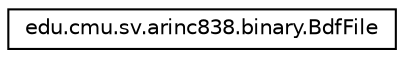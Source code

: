 digraph G
{
 // INTERACTIVE_SVG=YES
  edge [fontname="Helvetica",fontsize="10",labelfontname="Helvetica",labelfontsize="10"];
  node [fontname="Helvetica",fontsize="10",shape=record];
  rankdir="LR";
  Node1 [label="edu.cmu.sv.arinc838.binary.BdfFile",height=0.2,width=0.4,color="black", fillcolor="white", style="filled",URL="$classedu_1_1cmu_1_1sv_1_1arinc838_1_1binary_1_1_bdf_file.html"];
}
